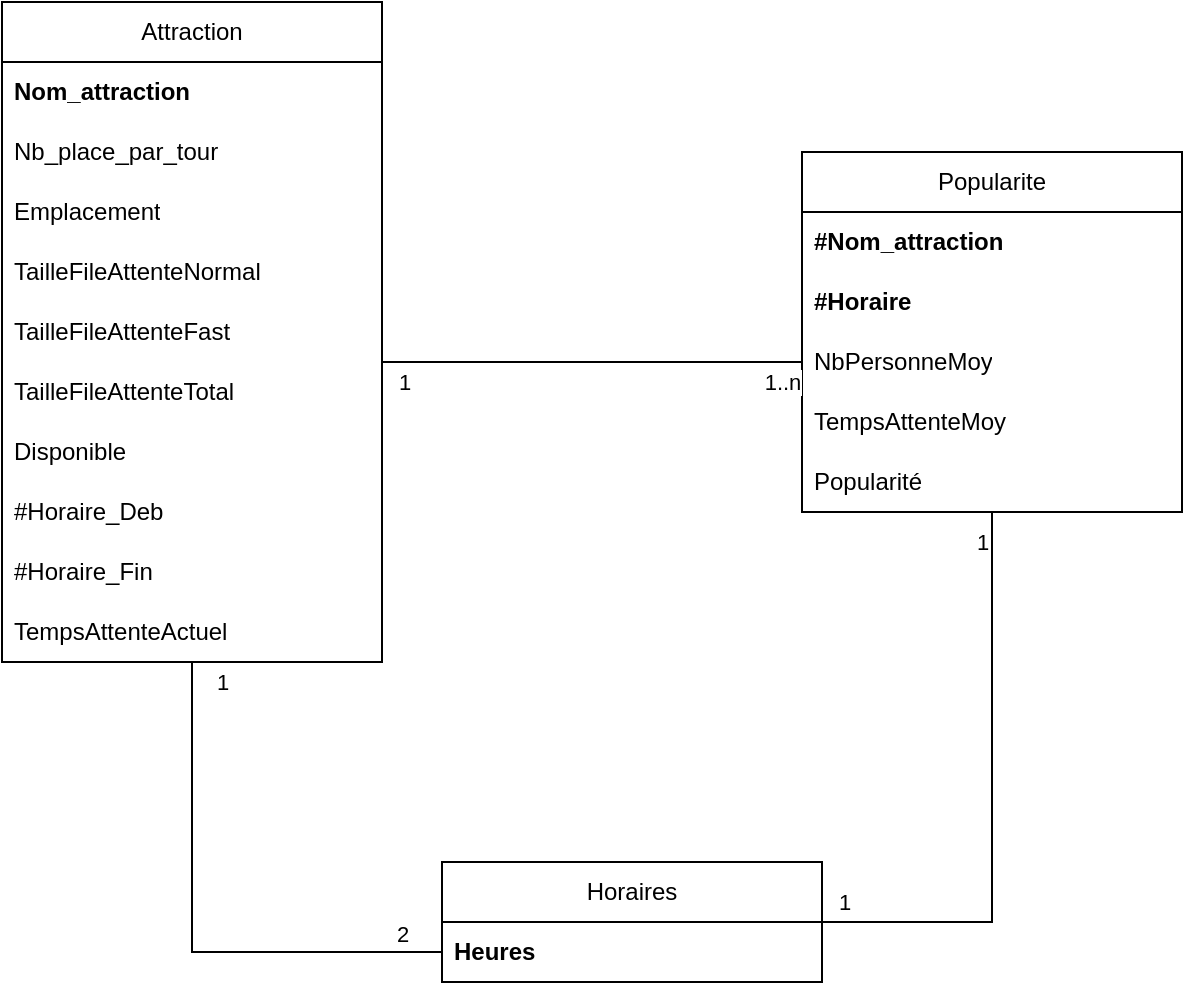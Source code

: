 <mxfile version="20.8.14" type="device"><diagram name="Page-1" id="ogLeLLXwypKQvlUvReNb"><mxGraphModel dx="794" dy="394" grid="1" gridSize="10" guides="1" tooltips="1" connect="1" arrows="1" fold="1" page="1" pageScale="1" pageWidth="827" pageHeight="1169" math="0" shadow="0"><root><mxCell id="0"/><mxCell id="1" parent="0"/><mxCell id="Rf89Ao4J_VDVNCrMlMaN-1" value="Attraction" style="swimlane;fontStyle=0;childLayout=stackLayout;horizontal=1;startSize=30;horizontalStack=0;resizeParent=1;resizeParentMax=0;resizeLast=0;collapsible=1;marginBottom=0;whiteSpace=wrap;html=1;" parent="1" vertex="1"><mxGeometry x="170" y="20" width="190" height="330" as="geometry"/></mxCell><mxCell id="Rf89Ao4J_VDVNCrMlMaN-2" value="&lt;b&gt;Nom_attraction&lt;/b&gt;" style="text;strokeColor=none;fillColor=none;align=left;verticalAlign=middle;spacingLeft=4;spacingRight=4;overflow=hidden;points=[[0,0.5],[1,0.5]];portConstraint=eastwest;rotatable=0;whiteSpace=wrap;html=1;" parent="Rf89Ao4J_VDVNCrMlMaN-1" vertex="1"><mxGeometry y="30" width="190" height="30" as="geometry"/></mxCell><mxCell id="Rf89Ao4J_VDVNCrMlMaN-8" value="Nb_place_par_tour" style="text;strokeColor=none;fillColor=none;align=left;verticalAlign=middle;spacingLeft=4;spacingRight=4;overflow=hidden;points=[[0,0.5],[1,0.5]];portConstraint=eastwest;rotatable=0;whiteSpace=wrap;html=1;" parent="Rf89Ao4J_VDVNCrMlMaN-1" vertex="1"><mxGeometry y="60" width="190" height="30" as="geometry"/></mxCell><mxCell id="Rf89Ao4J_VDVNCrMlMaN-7" value="Emplacement" style="text;strokeColor=none;fillColor=none;align=left;verticalAlign=middle;spacingLeft=4;spacingRight=4;overflow=hidden;points=[[0,0.5],[1,0.5]];portConstraint=eastwest;rotatable=0;whiteSpace=wrap;html=1;" parent="Rf89Ao4J_VDVNCrMlMaN-1" vertex="1"><mxGeometry y="90" width="190" height="30" as="geometry"/></mxCell><mxCell id="Rf89Ao4J_VDVNCrMlMaN-9" value="TailleFileAttenteNormal" style="text;strokeColor=none;fillColor=none;align=left;verticalAlign=middle;spacingLeft=4;spacingRight=4;overflow=hidden;points=[[0,0.5],[1,0.5]];portConstraint=eastwest;rotatable=0;whiteSpace=wrap;html=1;" parent="Rf89Ao4J_VDVNCrMlMaN-1" vertex="1"><mxGeometry y="120" width="190" height="30" as="geometry"/></mxCell><mxCell id="Rf89Ao4J_VDVNCrMlMaN-10" value="TailleFileAttenteFast " style="text;strokeColor=none;fillColor=none;align=left;verticalAlign=middle;spacingLeft=4;spacingRight=4;overflow=hidden;points=[[0,0.5],[1,0.5]];portConstraint=eastwest;rotatable=0;whiteSpace=wrap;html=1;" parent="Rf89Ao4J_VDVNCrMlMaN-1" vertex="1"><mxGeometry y="150" width="190" height="30" as="geometry"/></mxCell><mxCell id="Rf89Ao4J_VDVNCrMlMaN-11" value="TailleFileAttenteTotal " style="text;strokeColor=none;fillColor=none;align=left;verticalAlign=middle;spacingLeft=4;spacingRight=4;overflow=hidden;points=[[0,0.5],[1,0.5]];portConstraint=eastwest;rotatable=0;whiteSpace=wrap;html=1;" parent="Rf89Ao4J_VDVNCrMlMaN-1" vertex="1"><mxGeometry y="180" width="190" height="30" as="geometry"/></mxCell><mxCell id="Rf89Ao4J_VDVNCrMlMaN-3" value="Disponible " style="text;strokeColor=none;fillColor=none;align=left;verticalAlign=middle;spacingLeft=4;spacingRight=4;overflow=hidden;points=[[0,0.5],[1,0.5]];portConstraint=eastwest;rotatable=0;whiteSpace=wrap;html=1;" parent="Rf89Ao4J_VDVNCrMlMaN-1" vertex="1"><mxGeometry y="210" width="190" height="30" as="geometry"/></mxCell><mxCell id="Rf89Ao4J_VDVNCrMlMaN-6" value="#Horaire_Deb " style="text;strokeColor=none;fillColor=none;align=left;verticalAlign=middle;spacingLeft=4;spacingRight=4;overflow=hidden;points=[[0,0.5],[1,0.5]];portConstraint=eastwest;rotatable=0;whiteSpace=wrap;html=1;" parent="Rf89Ao4J_VDVNCrMlMaN-1" vertex="1"><mxGeometry y="240" width="190" height="30" as="geometry"/></mxCell><mxCell id="Rf89Ao4J_VDVNCrMlMaN-5" value="#Horaire_Fin " style="text;strokeColor=none;fillColor=none;align=left;verticalAlign=middle;spacingLeft=4;spacingRight=4;overflow=hidden;points=[[0,0.5],[1,0.5]];portConstraint=eastwest;rotatable=0;whiteSpace=wrap;html=1;" parent="Rf89Ao4J_VDVNCrMlMaN-1" vertex="1"><mxGeometry y="270" width="190" height="30" as="geometry"/></mxCell><mxCell id="Rf89Ao4J_VDVNCrMlMaN-4" value="TempsAttenteActuel " style="text;strokeColor=none;fillColor=none;align=left;verticalAlign=middle;spacingLeft=4;spacingRight=4;overflow=hidden;points=[[0,0.5],[1,0.5]];portConstraint=eastwest;rotatable=0;whiteSpace=wrap;html=1;" parent="Rf89Ao4J_VDVNCrMlMaN-1" vertex="1"><mxGeometry y="300" width="190" height="30" as="geometry"/></mxCell><mxCell id="Rf89Ao4J_VDVNCrMlMaN-12" value="Popularite" style="swimlane;fontStyle=0;childLayout=stackLayout;horizontal=1;startSize=30;horizontalStack=0;resizeParent=1;resizeParentMax=0;resizeLast=0;collapsible=1;marginBottom=0;whiteSpace=wrap;html=1;" parent="1" vertex="1"><mxGeometry x="570" y="95" width="190" height="180" as="geometry"/></mxCell><mxCell id="Rf89Ao4J_VDVNCrMlMaN-13" value="&lt;b&gt;#Nom_attraction&lt;/b&gt;" style="text;strokeColor=none;fillColor=none;align=left;verticalAlign=middle;spacingLeft=4;spacingRight=4;overflow=hidden;points=[[0,0.5],[1,0.5]];portConstraint=eastwest;rotatable=0;whiteSpace=wrap;html=1;" parent="Rf89Ao4J_VDVNCrMlMaN-12" vertex="1"><mxGeometry y="30" width="190" height="30" as="geometry"/></mxCell><mxCell id="Rf89Ao4J_VDVNCrMlMaN-14" value="&lt;b&gt;#Horaire &lt;/b&gt;" style="text;strokeColor=none;fillColor=none;align=left;verticalAlign=middle;spacingLeft=4;spacingRight=4;overflow=hidden;points=[[0,0.5],[1,0.5]];portConstraint=eastwest;rotatable=0;whiteSpace=wrap;html=1;" parent="Rf89Ao4J_VDVNCrMlMaN-12" vertex="1"><mxGeometry y="60" width="190" height="30" as="geometry"/></mxCell><mxCell id="Rf89Ao4J_VDVNCrMlMaN-15" value="NbPersonneMoy " style="text;strokeColor=none;fillColor=none;align=left;verticalAlign=middle;spacingLeft=4;spacingRight=4;overflow=hidden;points=[[0,0.5],[1,0.5]];portConstraint=eastwest;rotatable=0;whiteSpace=wrap;html=1;" parent="Rf89Ao4J_VDVNCrMlMaN-12" vertex="1"><mxGeometry y="90" width="190" height="30" as="geometry"/></mxCell><mxCell id="Rf89Ao4J_VDVNCrMlMaN-16" value="TempsAttenteMoy " style="text;strokeColor=none;fillColor=none;align=left;verticalAlign=middle;spacingLeft=4;spacingRight=4;overflow=hidden;points=[[0,0.5],[1,0.5]];portConstraint=eastwest;rotatable=0;whiteSpace=wrap;html=1;" parent="Rf89Ao4J_VDVNCrMlMaN-12" vertex="1"><mxGeometry y="120" width="190" height="30" as="geometry"/></mxCell><mxCell id="Rf89Ao4J_VDVNCrMlMaN-17" value="Popularité " style="text;strokeColor=none;fillColor=none;align=left;verticalAlign=middle;spacingLeft=4;spacingRight=4;overflow=hidden;points=[[0,0.5],[1,0.5]];portConstraint=eastwest;rotatable=0;whiteSpace=wrap;html=1;" parent="Rf89Ao4J_VDVNCrMlMaN-12" vertex="1"><mxGeometry y="150" width="190" height="30" as="geometry"/></mxCell><mxCell id="Rf89Ao4J_VDVNCrMlMaN-48" style="edgeStyle=orthogonalEdgeStyle;rounded=0;orthogonalLoop=1;jettySize=auto;html=1;endArrow=none;endFill=0;" parent="1" source="Rf89Ao4J_VDVNCrMlMaN-34" target="Rf89Ao4J_VDVNCrMlMaN-12" edge="1"><mxGeometry relative="1" as="geometry"><Array as="points"><mxPoint x="665" y="480"/></Array></mxGeometry></mxCell><mxCell id="Rf89Ao4J_VDVNCrMlMaN-57" value="1" style="edgeLabel;html=1;align=center;verticalAlign=middle;resizable=0;points=[];" parent="Rf89Ao4J_VDVNCrMlMaN-48" vertex="1" connectable="0"><mxGeometry x="-0.624" y="3" relative="1" as="geometry"><mxPoint x="-44" y="-7" as="offset"/></mxGeometry></mxCell><mxCell id="Rf89Ao4J_VDVNCrMlMaN-58" value="1" style="edgeLabel;html=1;align=center;verticalAlign=middle;resizable=0;points=[];" parent="Rf89Ao4J_VDVNCrMlMaN-48" vertex="1" connectable="0"><mxGeometry x="0.81" y="-4" relative="1" as="geometry"><mxPoint x="-9" y="-13" as="offset"/></mxGeometry></mxCell><mxCell id="Rf89Ao4J_VDVNCrMlMaN-34" value="Horaires" style="swimlane;fontStyle=0;childLayout=stackLayout;horizontal=1;startSize=30;horizontalStack=0;resizeParent=1;resizeParentMax=0;resizeLast=0;collapsible=1;marginBottom=0;whiteSpace=wrap;html=1;" parent="1" vertex="1"><mxGeometry x="390" y="450" width="190" height="60" as="geometry"/></mxCell><mxCell id="Rf89Ao4J_VDVNCrMlMaN-44" value="&lt;b&gt;Heures&lt;/b&gt;" style="text;strokeColor=none;fillColor=none;align=left;verticalAlign=middle;spacingLeft=4;spacingRight=4;overflow=hidden;points=[[0,0.5],[1,0.5]];portConstraint=eastwest;rotatable=0;whiteSpace=wrap;html=1;" parent="Rf89Ao4J_VDVNCrMlMaN-34" vertex="1"><mxGeometry y="30" width="190" height="30" as="geometry"/></mxCell><mxCell id="Rf89Ao4J_VDVNCrMlMaN-45" style="edgeStyle=orthogonalEdgeStyle;rounded=0;orthogonalLoop=1;jettySize=auto;html=1;endArrow=none;endFill=0;" parent="1" source="Rf89Ao4J_VDVNCrMlMaN-44" target="Rf89Ao4J_VDVNCrMlMaN-1" edge="1"><mxGeometry relative="1" as="geometry"/></mxCell><mxCell id="Rf89Ao4J_VDVNCrMlMaN-50" value="1" style="edgeLabel;html=1;align=center;verticalAlign=middle;resizable=0;points=[];" parent="Rf89Ao4J_VDVNCrMlMaN-45" vertex="1" connectable="0"><mxGeometry x="0.674" y="3" relative="1" as="geometry"><mxPoint x="18" y="-34" as="offset"/></mxGeometry></mxCell><mxCell id="Rf89Ao4J_VDVNCrMlMaN-56" value="2" style="edgeLabel;html=1;align=center;verticalAlign=middle;resizable=0;points=[];" parent="Rf89Ao4J_VDVNCrMlMaN-45" vertex="1" connectable="0"><mxGeometry x="-0.822" y="5" relative="1" as="geometry"><mxPoint x="4" y="-14" as="offset"/></mxGeometry></mxCell><mxCell id="Rf89Ao4J_VDVNCrMlMaN-49" style="edgeStyle=orthogonalEdgeStyle;rounded=0;orthogonalLoop=1;jettySize=auto;html=1;endArrow=none;endFill=0;" parent="1" source="Rf89Ao4J_VDVNCrMlMaN-15" target="Rf89Ao4J_VDVNCrMlMaN-1" edge="1"><mxGeometry relative="1" as="geometry"><Array as="points"><mxPoint x="420" y="200"/><mxPoint x="420" y="200"/></Array></mxGeometry></mxCell><mxCell id="Rf89Ao4J_VDVNCrMlMaN-59" value="1..n" style="edgeLabel;html=1;align=center;verticalAlign=middle;resizable=0;points=[];" parent="Rf89Ao4J_VDVNCrMlMaN-49" vertex="1" connectable="0"><mxGeometry x="-0.703" y="5" relative="1" as="geometry"><mxPoint x="21" y="5" as="offset"/></mxGeometry></mxCell><mxCell id="Rf89Ao4J_VDVNCrMlMaN-60" value="1" style="edgeLabel;html=1;align=center;verticalAlign=middle;resizable=0;points=[];" parent="Rf89Ao4J_VDVNCrMlMaN-49" vertex="1" connectable="0"><mxGeometry x="0.29" y="1" relative="1" as="geometry"><mxPoint x="-64" y="9" as="offset"/></mxGeometry></mxCell></root></mxGraphModel></diagram></mxfile>